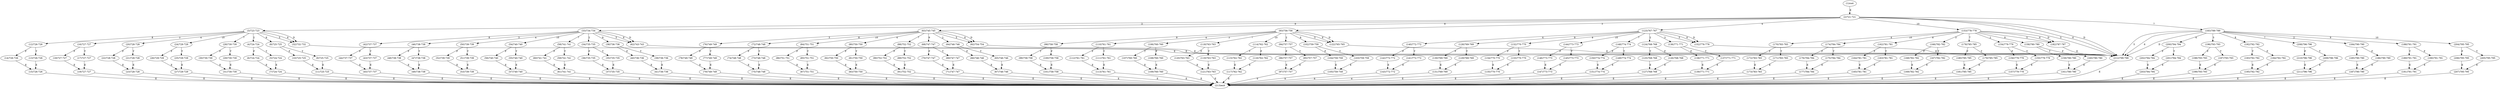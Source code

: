 digraph "" { 
1[ label="(1)root"];
2[ label="(2)721-721"];
3[ label="(3)723-723"];
4[ label="(4)724-724"];
5[ label="(5)724-724"];
6[ label="(6)724-724"];
7[ label="(7)724-724"];
8[ label="(8)725-725"];
9[ label="(9)725-725"];
10[ label="(10)725-725"];
11[ label="(11)725-725"];
12[ label="(12)726-726"];
13[ label="(13)726-726"];
14[ label="(14)726-726"];
15[ label="(15)726-726"];
17[ label="(17)727-727"];
16[ label="(16)727-727"];
19[ label="(19)727-727"];
18[ label="(18)727-727"];
21[ label="(21)728-728"];
20[ label="(20)728-728"];
23[ label="(23)728-728"];
22[ label="(22)728-728"];
25[ label="(25)729-729"];
24[ label="(24)729-729"];
27[ label="(27)729-729"];
26[ label="(26)729-729"];
29[ label="(29)730-730"];
28[ label="(28)730-730"];
31[ label="(31)730-730"];
30[ label="(30)730-730"];
34[ label="(34)735-735"];
35[ label="(35)735-735"];
32[ label="(32)732-732"];
33[ label="(33)734-734"];
38[ label="(38)736-736"];
39[ label="(39)736-736"];
36[ label="(36)735-735"];
37[ label="(37)735-735"];
42[ label="(42)737-737"];
43[ label="(43)737-737"];
40[ label="(40)736-736"];
41[ label="(41)736-736"];
46[ label="(46)738-738"];
47[ label="(47)738-738"];
44[ label="(44)737-737"];
45[ label="(45)737-737"];
51[ label="(51)739-739"];
50[ label="(50)739-739"];
49[ label="(49)738-738"];
48[ label="(48)738-738"];
55[ label="(55)740-740"];
54[ label="(54)740-740"];
53[ label="(53)739-739"];
52[ label="(52)739-739"];
59[ label="(59)741-741"];
58[ label="(58)741-741"];
57[ label="(57)740-740"];
56[ label="(56)740-740"];
63[ label="(63)745-745"];
62[ label="(62)743-743"];
61[ label="(61)741-741"];
60[ label="(60)741-741"];
68[ label="(68)747-747"];
69[ label="(69)747-747"];
70[ label="(70)747-747"];
71[ label="(71)747-747"];
64[ label="(64)746-746"];
65[ label="(65)746-746"];
66[ label="(66)746-746"];
67[ label="(67)746-746"];
76[ label="(76)749-749"];
77[ label="(77)749-749"];
78[ label="(78)749-749"];
79[ label="(79)749-749"];
72[ label="(72)748-748"];
73[ label="(73)748-748"];
74[ label="(74)748-748"];
75[ label="(75)748-748"];
85[ label="(85)751-751"];
84[ label="(84)751-751"];
87[ label="(87)751-751"];
86[ label="(86)751-751"];
81[ label="(81)750-750"];
80[ label="(80)750-750"];
83[ label="(83)750-750"];
82[ label="(82)750-750"];
93[ label="(93)756-756"];
92[ label="(92)754-754"];
95[ label="(95)757-757"];
94[ label="(94)757-757"];
89[ label="(89)752-752"];
88[ label="(88)752-752"];
91[ label="(91)752-752"];
90[ label="(90)752-752"];
102[ label="(102)759-759"];
103[ label="(103)759-759"];
100[ label="(100)758-758"];
101[ label="(101)758-758"];
98[ label="(98)758-758"];
99[ label="(99)758-758"];
96[ label="(96)757-757"];
97[ label="(97)757-757"];
110[ label="(110)761-761"];
111[ label="(111)761-761"];
108[ label="(108)760-760"];
109[ label="(109)760-760"];
106[ label="(106)760-760"];
107[ label="(107)760-760"];
104[ label="(104)759-759"];
105[ label="(105)759-759"];
119[ label="(119)763-763"];
118[ label="(118)763-763"];
117[ label="(117)762-762"];
116[ label="(116)762-762"];
115[ label="(115)762-762"];
114[ label="(114)762-762"];
113[ label="(113)761-761"];
112[ label="(112)761-761"];
127[ label="(127)768-768"];
126[ label="(126)768-768"];
125[ label="(125)768-768"];
124[ label="(124)768-768"];
123[ label="(123)767-767"];
122[ label="(122)765-765"];
121[ label="(121)763-763"];
120[ label="(120)763-763"];
137[ label="(137)771-771"];
136[ label="(136)771-771"];
139[ label="(139)771-771"];
138[ label="(138)771-771"];
141[ label="(141)772-772"];
140[ label="(140)772-772"];
143[ label="(143)772-772"];
142[ label="(142)772-772"];
129[ label="(129)769-769"];
128[ label="(128)769-769"];
131[ label="(131)769-769"];
130[ label="(130)769-769"];
133[ label="(133)770-770"];
132[ label="(132)770-770"];
135[ label="(135)770-770"];
134[ label="(134)770-770"];
152[ label="(152)776-776"];
153[ label="(153)778-778"];
154[ label="(154)779-779"];
155[ label="(155)779-779"];
156[ label="(156)779-779"];
157[ label="(157)779-779"];
158[ label="(158)780-780"];
159[ label="(159)780-780"];
144[ label="(144)773-773"];
145[ label="(145)773-773"];
146[ label="(146)773-773"];
147[ label="(147)773-773"];
148[ label="(148)774-774"];
149[ label="(149)774-774"];
150[ label="(150)774-774"];
151[ label="(151)774-774"];
171[ label="(171)783-783"];
170[ label="(170)783-783"];
169[ label="(169)782-782"];
168[ label="(168)782-782"];
175[ label="(175)784-784"];
174[ label="(174)784-784"];
173[ label="(173)783-783"];
172[ label="(172)783-783"];
163[ label="(163)781-781"];
162[ label="(162)781-781"];
161[ label="(161)780-780"];
160[ label="(160)780-780"];
167[ label="(167)782-782"];
166[ label="(166)782-782"];
165[ label="(165)781-781"];
164[ label="(164)781-781"];
186[ label="(186)790-790"];
187[ label="(187)790-790"];
184[ label="(184)790-790"];
185[ label="(185)790-790"];
190[ label="(190)791-791"];
191[ label="(191)791-791"];
188[ label="(188)791-791"];
189[ label="(189)791-791"];
178[ label="(178)785-785"];
179[ label="(179)785-785"];
176[ label="(176)784-784"];
177[ label="(177)784-784"];
182[ label="(182)787-787"];
183[ label="(183)789-789"];
180[ label="(180)785-785"];
181[ label="(181)785-785"];
205[ label="(205)795-795"];
204[ label="(204)795-795"];
207[ label="(207)795-795"];
206[ label="(206)795-795"];
201[ label="(201)794-794"];
200[ label="(200)794-794"];
203[ label="(203)794-794"];
202[ label="(202)794-794"];
197[ label="(197)793-793"];
196[ label="(196)793-793"];
199[ label="(199)793-793"];
198[ label="(198)793-793"];
193[ label="(193)792-792"];
192[ label="(192)792-792"];
195[ label="(195)792-792"];
194[ label="(194)792-792"];
212[ label="(212)799-799"];
213[ label="(213)exit"];
208[ label="(208)796-796"];
209[ label="(209)796-796"];
210[ label="(210)796-796"];
211[ label="(211)796-796"];
1->2[ label="E"];
2->3[ label="2"];
2->93[ label="3"];
2->123[ label="4"];
2->212[ label="5"];
2->212[ label="6"];
2->183[ label="7"];
2->63[ label="8"];
2->33[ label="9"];
2->153[ label="10"];
2->212[ label="D"];
3->4[ label="2"];
3->16[ label="3"];
3->20[ label="4"];
3->32[ label="5"];
3->32[ label="6"];
3->28[ label="7"];
3->12[ label="8"];
3->8[ label="9"];
3->24[ label="10"];
3->32[ label="D"];
4->6[ label="F"];
4->5[ label="T"];
5->7[ label="E"];
6->7[ label="E"];
7->213[ label="E"];
8->10[ label="F"];
8->9[ label="T"];
9->11[ label="E"];
10->11[ label="E"];
11->213[ label="E"];
12->14[ label="F"];
12->13[ label="T"];
13->15[ label="E"];
14->15[ label="E"];
15->213[ label="E"];
16->18[ label="F"];
16->17[ label="T"];
17->19[ label="E"];
18->19[ label="E"];
19->213[ label="E"];
20->22[ label="F"];
20->21[ label="T"];
21->23[ label="E"];
22->23[ label="E"];
23->213[ label="E"];
24->26[ label="F"];
24->25[ label="T"];
25->27[ label="E"];
26->27[ label="E"];
27->213[ label="E"];
28->30[ label="F"];
28->29[ label="T"];
29->31[ label="E"];
30->31[ label="E"];
31->213[ label="E"];
32->212[ label="E"];
33->34[ label="2"];
33->46[ label="3"];
33->50[ label="4"];
33->62[ label="5"];
33->62[ label="6"];
33->58[ label="7"];
33->42[ label="8"];
33->38[ label="9"];
33->54[ label="10"];
33->62[ label="D"];
34->36[ label="F"];
34->35[ label="T"];
35->37[ label="E"];
36->37[ label="E"];
37->213[ label="E"];
38->40[ label="F"];
38->39[ label="T"];
39->41[ label="E"];
40->41[ label="E"];
41->213[ label="E"];
42->44[ label="F"];
42->43[ label="T"];
43->45[ label="E"];
44->45[ label="E"];
45->213[ label="E"];
46->48[ label="F"];
46->47[ label="T"];
47->49[ label="E"];
48->49[ label="E"];
49->213[ label="E"];
50->52[ label="F"];
50->51[ label="T"];
51->53[ label="E"];
52->53[ label="E"];
53->213[ label="E"];
54->56[ label="F"];
54->55[ label="T"];
55->57[ label="E"];
56->57[ label="E"];
57->213[ label="E"];
58->60[ label="F"];
58->59[ label="T"];
59->61[ label="E"];
60->61[ label="E"];
61->213[ label="E"];
62->212[ label="E"];
63->64[ label="2"];
63->76[ label="3"];
63->80[ label="4"];
63->92[ label="5"];
63->92[ label="6"];
63->88[ label="7"];
63->72[ label="8"];
63->68[ label="9"];
63->84[ label="10"];
63->92[ label="D"];
64->66[ label="F"];
64->65[ label="T"];
65->67[ label="E"];
66->67[ label="E"];
67->213[ label="E"];
68->70[ label="F"];
68->69[ label="T"];
69->71[ label="E"];
70->71[ label="E"];
71->213[ label="E"];
72->74[ label="F"];
72->73[ label="T"];
73->75[ label="E"];
74->75[ label="E"];
75->213[ label="E"];
76->78[ label="F"];
76->77[ label="T"];
77->79[ label="E"];
78->79[ label="E"];
79->213[ label="E"];
80->82[ label="F"];
80->81[ label="T"];
81->83[ label="E"];
82->83[ label="E"];
83->213[ label="E"];
84->86[ label="F"];
84->85[ label="T"];
85->87[ label="E"];
86->87[ label="E"];
87->213[ label="E"];
88->90[ label="F"];
88->89[ label="T"];
89->91[ label="E"];
90->91[ label="E"];
91->213[ label="E"];
92->212[ label="E"];
93->94[ label="2"];
93->106[ label="3"];
93->110[ label="4"];
93->122[ label="5"];
93->122[ label="6"];
93->118[ label="7"];
93->102[ label="8"];
93->98[ label="9"];
93->114[ label="10"];
93->122[ label="D"];
94->96[ label="F"];
94->95[ label="T"];
95->97[ label="E"];
96->97[ label="E"];
97->213[ label="E"];
98->100[ label="F"];
98->99[ label="T"];
99->101[ label="E"];
100->101[ label="E"];
101->213[ label="E"];
102->104[ label="F"];
102->103[ label="T"];
103->105[ label="E"];
104->105[ label="E"];
105->213[ label="E"];
106->108[ label="F"];
106->107[ label="T"];
107->109[ label="E"];
108->109[ label="E"];
109->213[ label="E"];
110->112[ label="F"];
110->111[ label="T"];
111->113[ label="E"];
112->113[ label="E"];
113->213[ label="E"];
114->116[ label="F"];
114->115[ label="T"];
115->117[ label="E"];
116->117[ label="E"];
117->213[ label="E"];
118->120[ label="F"];
118->119[ label="T"];
119->121[ label="E"];
120->121[ label="E"];
121->213[ label="E"];
122->212[ label="E"];
123->124[ label="2"];
123->136[ label="3"];
123->140[ label="4"];
123->152[ label="5"];
123->152[ label="6"];
123->148[ label="7"];
123->132[ label="8"];
123->128[ label="9"];
123->144[ label="10"];
123->152[ label="D"];
124->126[ label="F"];
124->125[ label="T"];
125->127[ label="E"];
126->127[ label="E"];
127->213[ label="E"];
128->130[ label="F"];
128->129[ label="T"];
129->131[ label="E"];
130->131[ label="E"];
131->213[ label="E"];
132->134[ label="F"];
132->133[ label="T"];
133->135[ label="E"];
134->135[ label="E"];
135->213[ label="E"];
136->138[ label="F"];
136->137[ label="T"];
137->139[ label="E"];
138->139[ label="E"];
139->213[ label="E"];
140->142[ label="F"];
140->141[ label="T"];
141->143[ label="E"];
142->143[ label="E"];
143->213[ label="E"];
144->146[ label="F"];
144->145[ label="T"];
145->147[ label="E"];
146->147[ label="E"];
147->213[ label="E"];
148->150[ label="F"];
148->149[ label="T"];
149->151[ label="E"];
150->151[ label="E"];
151->213[ label="E"];
152->212[ label="E"];
153->154[ label="2"];
153->166[ label="3"];
153->170[ label="4"];
153->182[ label="5"];
153->182[ label="6"];
153->178[ label="7"];
153->162[ label="8"];
153->158[ label="9"];
153->174[ label="10"];
153->182[ label="D"];
154->156[ label="F"];
154->155[ label="T"];
155->157[ label="E"];
156->157[ label="E"];
157->213[ label="E"];
158->160[ label="F"];
158->159[ label="T"];
159->161[ label="E"];
160->161[ label="E"];
161->213[ label="E"];
162->164[ label="F"];
162->163[ label="T"];
163->165[ label="E"];
164->165[ label="E"];
165->213[ label="E"];
166->168[ label="F"];
166->167[ label="T"];
167->169[ label="E"];
168->169[ label="E"];
169->213[ label="E"];
170->172[ label="F"];
170->171[ label="T"];
171->173[ label="E"];
172->173[ label="E"];
173->213[ label="E"];
174->176[ label="F"];
174->175[ label="T"];
175->177[ label="E"];
176->177[ label="E"];
177->213[ label="E"];
178->180[ label="F"];
178->179[ label="T"];
179->181[ label="E"];
180->181[ label="E"];
181->213[ label="E"];
182->212[ label="E"];
183->184[ label="2"];
183->196[ label="3"];
183->200[ label="4"];
183->212[ label="5"];
183->212[ label="6"];
183->208[ label="7"];
183->192[ label="8"];
183->188[ label="9"];
183->204[ label="10"];
183->212[ label="D"];
184->186[ label="F"];
184->185[ label="T"];
185->187[ label="E"];
186->187[ label="E"];
187->213[ label="E"];
188->190[ label="F"];
188->189[ label="T"];
189->191[ label="E"];
190->191[ label="E"];
191->213[ label="E"];
192->194[ label="F"];
192->193[ label="T"];
193->195[ label="E"];
194->195[ label="E"];
195->213[ label="E"];
196->198[ label="F"];
196->197[ label="T"];
197->199[ label="E"];
198->199[ label="E"];
199->213[ label="E"];
200->202[ label="F"];
200->201[ label="T"];
201->203[ label="E"];
202->203[ label="E"];
203->213[ label="E"];
204->206[ label="F"];
204->205[ label="T"];
205->207[ label="E"];
206->207[ label="E"];
207->213[ label="E"];
208->210[ label="F"];
208->209[ label="T"];
209->211[ label="E"];
210->211[ label="E"];
211->213[ label="E"];
212->213[ label="E"];
}